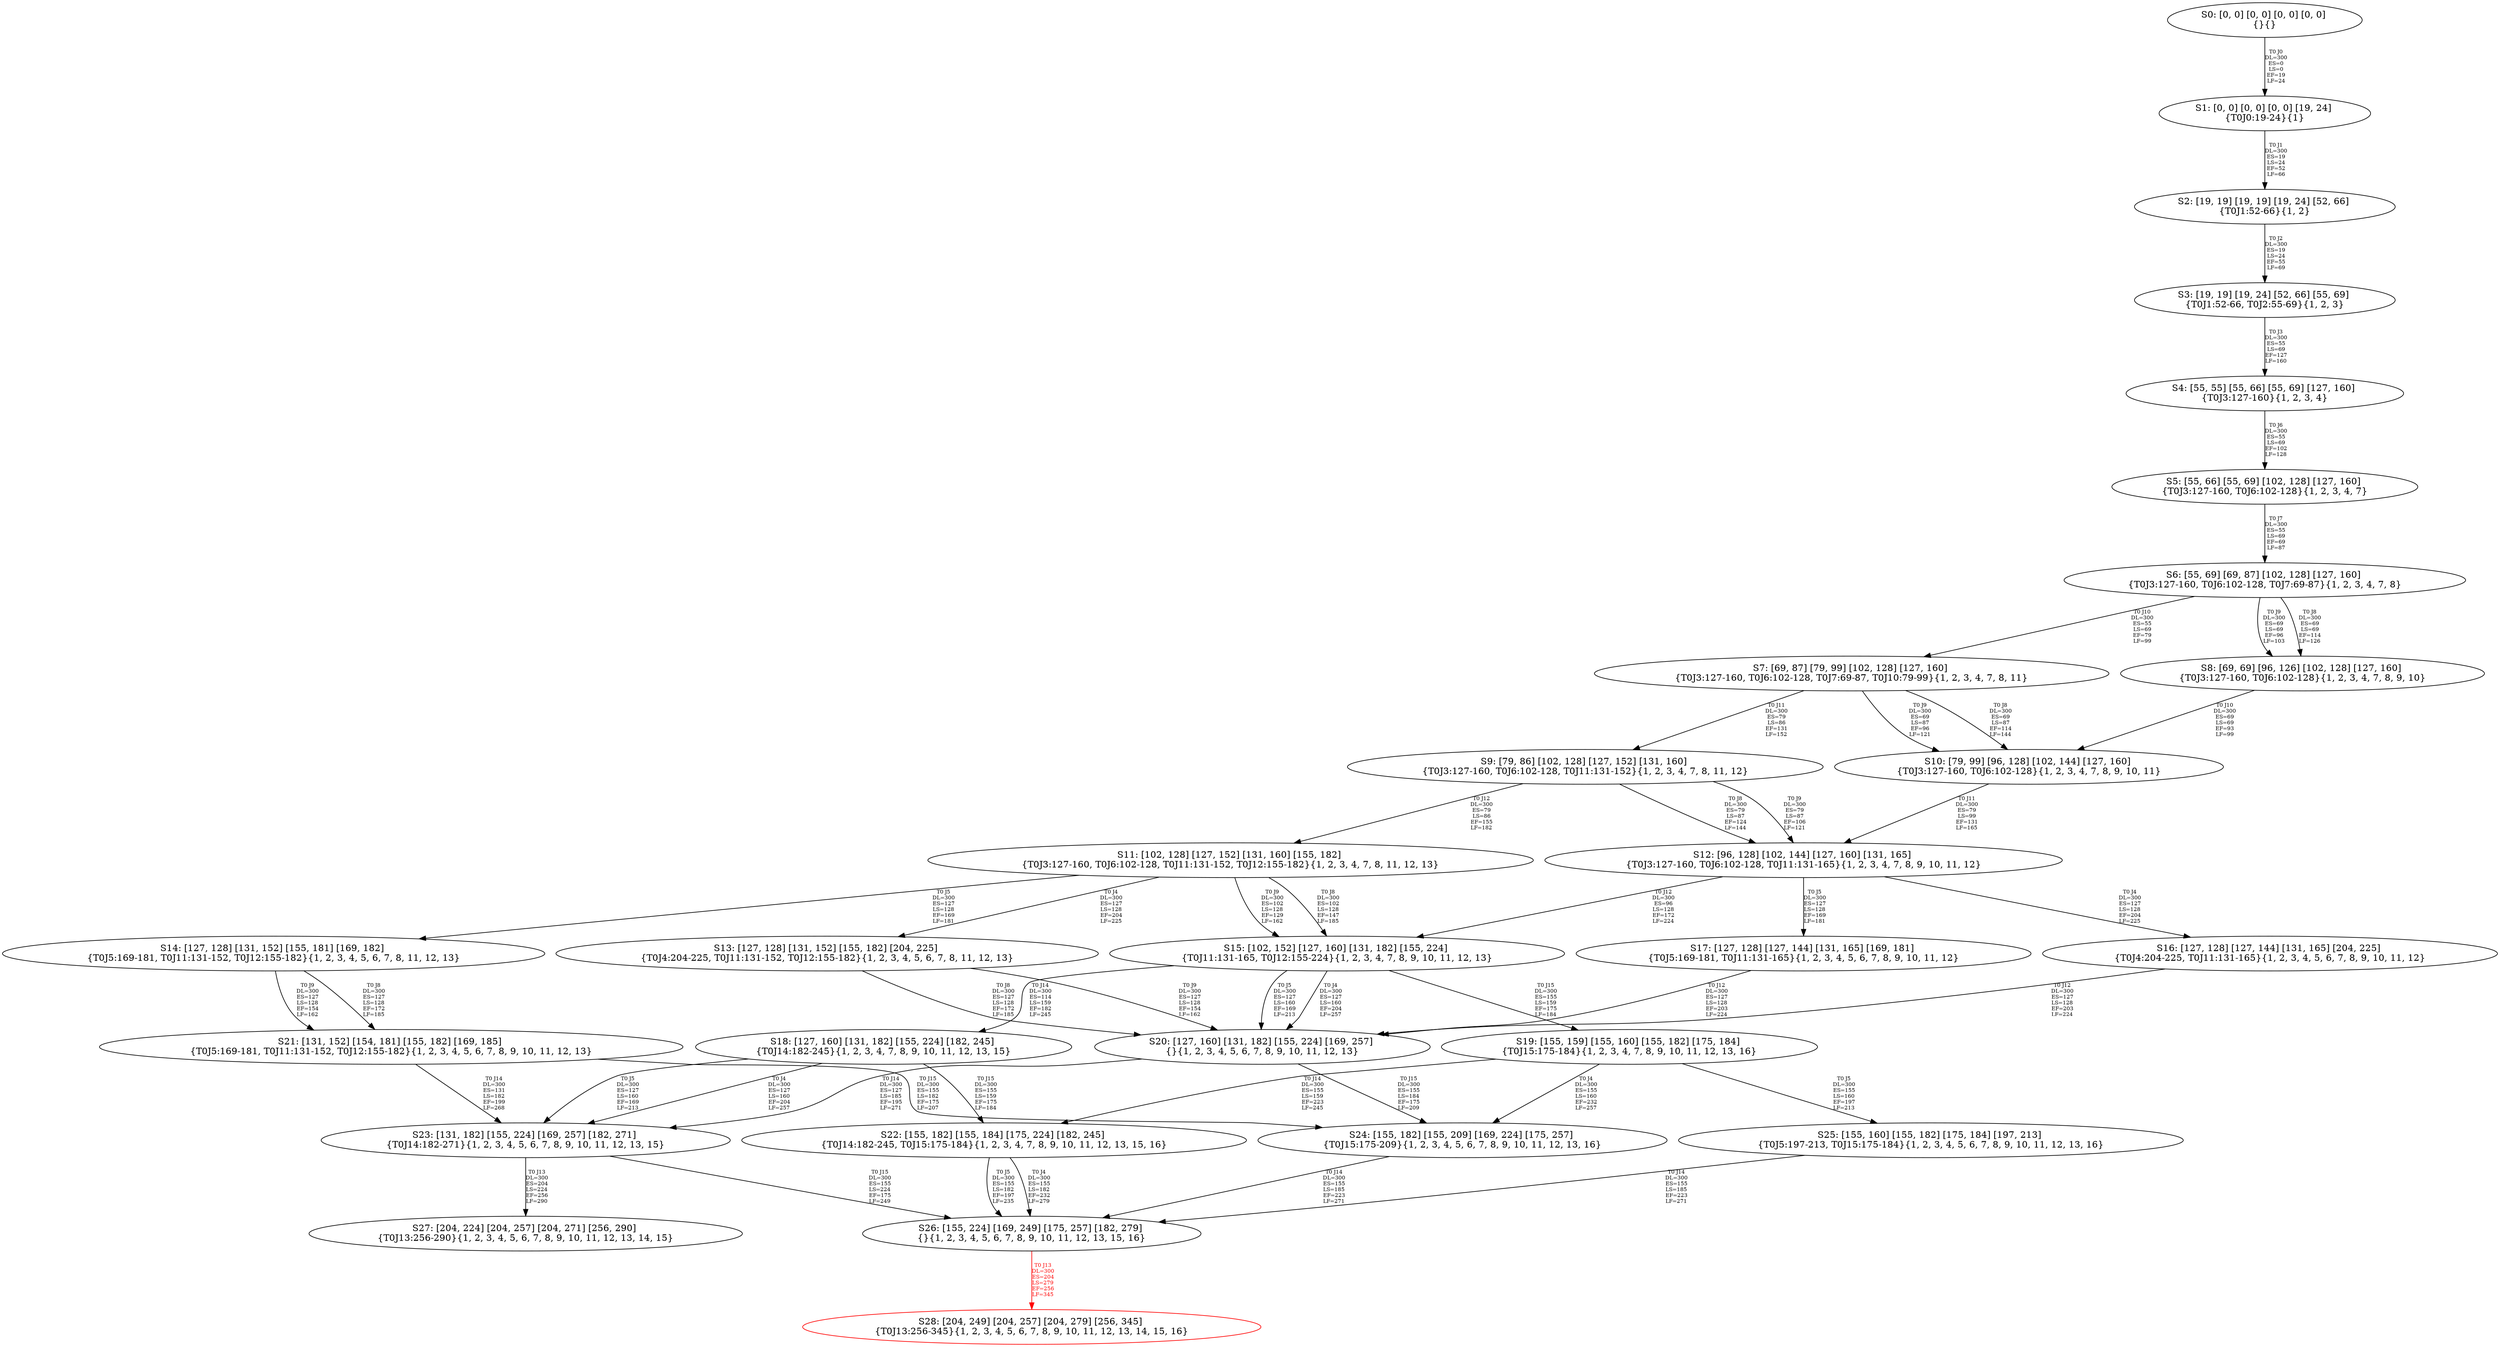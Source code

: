 digraph {
	S0[label="S0: [0, 0] [0, 0] [0, 0] [0, 0] \n{}{}"];
	S1[label="S1: [0, 0] [0, 0] [0, 0] [19, 24] \n{T0J0:19-24}{1}"];
	S2[label="S2: [19, 19] [19, 19] [19, 24] [52, 66] \n{T0J1:52-66}{1, 2}"];
	S3[label="S3: [19, 19] [19, 24] [52, 66] [55, 69] \n{T0J1:52-66, T0J2:55-69}{1, 2, 3}"];
	S4[label="S4: [55, 55] [55, 66] [55, 69] [127, 160] \n{T0J3:127-160}{1, 2, 3, 4}"];
	S5[label="S5: [55, 66] [55, 69] [102, 128] [127, 160] \n{T0J3:127-160, T0J6:102-128}{1, 2, 3, 4, 7}"];
	S6[label="S6: [55, 69] [69, 87] [102, 128] [127, 160] \n{T0J3:127-160, T0J6:102-128, T0J7:69-87}{1, 2, 3, 4, 7, 8}"];
	S7[label="S7: [69, 87] [79, 99] [102, 128] [127, 160] \n{T0J3:127-160, T0J6:102-128, T0J7:69-87, T0J10:79-99}{1, 2, 3, 4, 7, 8, 11}"];
	S8[label="S8: [69, 69] [96, 126] [102, 128] [127, 160] \n{T0J3:127-160, T0J6:102-128}{1, 2, 3, 4, 7, 8, 9, 10}"];
	S9[label="S9: [79, 86] [102, 128] [127, 152] [131, 160] \n{T0J3:127-160, T0J6:102-128, T0J11:131-152}{1, 2, 3, 4, 7, 8, 11, 12}"];
	S10[label="S10: [79, 99] [96, 128] [102, 144] [127, 160] \n{T0J3:127-160, T0J6:102-128}{1, 2, 3, 4, 7, 8, 9, 10, 11}"];
	S11[label="S11: [102, 128] [127, 152] [131, 160] [155, 182] \n{T0J3:127-160, T0J6:102-128, T0J11:131-152, T0J12:155-182}{1, 2, 3, 4, 7, 8, 11, 12, 13}"];
	S12[label="S12: [96, 128] [102, 144] [127, 160] [131, 165] \n{T0J3:127-160, T0J6:102-128, T0J11:131-165}{1, 2, 3, 4, 7, 8, 9, 10, 11, 12}"];
	S13[label="S13: [127, 128] [131, 152] [155, 182] [204, 225] \n{T0J4:204-225, T0J11:131-152, T0J12:155-182}{1, 2, 3, 4, 5, 6, 7, 8, 11, 12, 13}"];
	S14[label="S14: [127, 128] [131, 152] [155, 181] [169, 182] \n{T0J5:169-181, T0J11:131-152, T0J12:155-182}{1, 2, 3, 4, 5, 6, 7, 8, 11, 12, 13}"];
	S15[label="S15: [102, 152] [127, 160] [131, 182] [155, 224] \n{T0J11:131-165, T0J12:155-224}{1, 2, 3, 4, 7, 8, 9, 10, 11, 12, 13}"];
	S16[label="S16: [127, 128] [127, 144] [131, 165] [204, 225] \n{T0J4:204-225, T0J11:131-165}{1, 2, 3, 4, 5, 6, 7, 8, 9, 10, 11, 12}"];
	S17[label="S17: [127, 128] [127, 144] [131, 165] [169, 181] \n{T0J5:169-181, T0J11:131-165}{1, 2, 3, 4, 5, 6, 7, 8, 9, 10, 11, 12}"];
	S18[label="S18: [127, 160] [131, 182] [155, 224] [182, 245] \n{T0J14:182-245}{1, 2, 3, 4, 7, 8, 9, 10, 11, 12, 13, 15}"];
	S19[label="S19: [155, 159] [155, 160] [155, 182] [175, 184] \n{T0J15:175-184}{1, 2, 3, 4, 7, 8, 9, 10, 11, 12, 13, 16}"];
	S20[label="S20: [127, 160] [131, 182] [155, 224] [169, 257] \n{}{1, 2, 3, 4, 5, 6, 7, 8, 9, 10, 11, 12, 13}"];
	S21[label="S21: [131, 152] [154, 181] [155, 182] [169, 185] \n{T0J5:169-181, T0J11:131-152, T0J12:155-182}{1, 2, 3, 4, 5, 6, 7, 8, 9, 10, 11, 12, 13}"];
	S22[label="S22: [155, 182] [155, 184] [175, 224] [182, 245] \n{T0J14:182-245, T0J15:175-184}{1, 2, 3, 4, 7, 8, 9, 10, 11, 12, 13, 15, 16}"];
	S23[label="S23: [131, 182] [155, 224] [169, 257] [182, 271] \n{T0J14:182-271}{1, 2, 3, 4, 5, 6, 7, 8, 9, 10, 11, 12, 13, 15}"];
	S24[label="S24: [155, 182] [155, 209] [169, 224] [175, 257] \n{T0J15:175-209}{1, 2, 3, 4, 5, 6, 7, 8, 9, 10, 11, 12, 13, 16}"];
	S25[label="S25: [155, 160] [155, 182] [175, 184] [197, 213] \n{T0J5:197-213, T0J15:175-184}{1, 2, 3, 4, 5, 6, 7, 8, 9, 10, 11, 12, 13, 16}"];
	S26[label="S26: [155, 224] [169, 249] [175, 257] [182, 279] \n{}{1, 2, 3, 4, 5, 6, 7, 8, 9, 10, 11, 12, 13, 15, 16}"];
	S27[label="S27: [204, 224] [204, 257] [204, 271] [256, 290] \n{T0J13:256-290}{1, 2, 3, 4, 5, 6, 7, 8, 9, 10, 11, 12, 13, 14, 15}"];
	S28[label="S28: [204, 249] [204, 257] [204, 279] [256, 345] \n{T0J13:256-345}{1, 2, 3, 4, 5, 6, 7, 8, 9, 10, 11, 12, 13, 14, 15, 16}"];
	S0 -> S1[label="T0 J0\nDL=300\nES=0\nLS=0\nEF=19\nLF=24",fontsize=8];
	S1 -> S2[label="T0 J1\nDL=300\nES=19\nLS=24\nEF=52\nLF=66",fontsize=8];
	S2 -> S3[label="T0 J2\nDL=300\nES=19\nLS=24\nEF=55\nLF=69",fontsize=8];
	S3 -> S4[label="T0 J3\nDL=300\nES=55\nLS=69\nEF=127\nLF=160",fontsize=8];
	S4 -> S5[label="T0 J6\nDL=300\nES=55\nLS=69\nEF=102\nLF=128",fontsize=8];
	S5 -> S6[label="T0 J7\nDL=300\nES=55\nLS=69\nEF=69\nLF=87",fontsize=8];
	S6 -> S8[label="T0 J8\nDL=300\nES=69\nLS=69\nEF=114\nLF=126",fontsize=8];
	S6 -> S8[label="T0 J9\nDL=300\nES=69\nLS=69\nEF=96\nLF=103",fontsize=8];
	S6 -> S7[label="T0 J10\nDL=300\nES=55\nLS=69\nEF=79\nLF=99",fontsize=8];
	S7 -> S10[label="T0 J8\nDL=300\nES=69\nLS=87\nEF=114\nLF=144",fontsize=8];
	S7 -> S10[label="T0 J9\nDL=300\nES=69\nLS=87\nEF=96\nLF=121",fontsize=8];
	S7 -> S9[label="T0 J11\nDL=300\nES=79\nLS=86\nEF=131\nLF=152",fontsize=8];
	S8 -> S10[label="T0 J10\nDL=300\nES=69\nLS=69\nEF=93\nLF=99",fontsize=8];
	S9 -> S12[label="T0 J8\nDL=300\nES=79\nLS=87\nEF=124\nLF=144",fontsize=8];
	S9 -> S12[label="T0 J9\nDL=300\nES=79\nLS=87\nEF=106\nLF=121",fontsize=8];
	S9 -> S11[label="T0 J12\nDL=300\nES=79\nLS=86\nEF=155\nLF=182",fontsize=8];
	S10 -> S12[label="T0 J11\nDL=300\nES=79\nLS=99\nEF=131\nLF=165",fontsize=8];
	S11 -> S13[label="T0 J4\nDL=300\nES=127\nLS=128\nEF=204\nLF=225",fontsize=8];
	S11 -> S14[label="T0 J5\nDL=300\nES=127\nLS=128\nEF=169\nLF=181",fontsize=8];
	S11 -> S15[label="T0 J8\nDL=300\nES=102\nLS=128\nEF=147\nLF=185",fontsize=8];
	S11 -> S15[label="T0 J9\nDL=300\nES=102\nLS=128\nEF=129\nLF=162",fontsize=8];
	S12 -> S16[label="T0 J4\nDL=300\nES=127\nLS=128\nEF=204\nLF=225",fontsize=8];
	S12 -> S17[label="T0 J5\nDL=300\nES=127\nLS=128\nEF=169\nLF=181",fontsize=8];
	S12 -> S15[label="T0 J12\nDL=300\nES=96\nLS=128\nEF=172\nLF=224",fontsize=8];
	S13 -> S20[label="T0 J8\nDL=300\nES=127\nLS=128\nEF=172\nLF=185",fontsize=8];
	S13 -> S20[label="T0 J9\nDL=300\nES=127\nLS=128\nEF=154\nLF=162",fontsize=8];
	S14 -> S21[label="T0 J8\nDL=300\nES=127\nLS=128\nEF=172\nLF=185",fontsize=8];
	S14 -> S21[label="T0 J9\nDL=300\nES=127\nLS=128\nEF=154\nLF=162",fontsize=8];
	S15 -> S20[label="T0 J4\nDL=300\nES=127\nLS=160\nEF=204\nLF=257",fontsize=8];
	S15 -> S20[label="T0 J5\nDL=300\nES=127\nLS=160\nEF=169\nLF=213",fontsize=8];
	S15 -> S18[label="T0 J14\nDL=300\nES=114\nLS=159\nEF=182\nLF=245",fontsize=8];
	S15 -> S19[label="T0 J15\nDL=300\nES=155\nLS=159\nEF=175\nLF=184",fontsize=8];
	S16 -> S20[label="T0 J12\nDL=300\nES=127\nLS=128\nEF=203\nLF=224",fontsize=8];
	S17 -> S20[label="T0 J12\nDL=300\nES=127\nLS=128\nEF=203\nLF=224",fontsize=8];
	S18 -> S23[label="T0 J4\nDL=300\nES=127\nLS=160\nEF=204\nLF=257",fontsize=8];
	S18 -> S23[label="T0 J5\nDL=300\nES=127\nLS=160\nEF=169\nLF=213",fontsize=8];
	S18 -> S22[label="T0 J15\nDL=300\nES=155\nLS=159\nEF=175\nLF=184",fontsize=8];
	S19 -> S24[label="T0 J4\nDL=300\nES=155\nLS=160\nEF=232\nLF=257",fontsize=8];
	S19 -> S25[label="T0 J5\nDL=300\nES=155\nLS=160\nEF=197\nLF=213",fontsize=8];
	S19 -> S22[label="T0 J14\nDL=300\nES=155\nLS=159\nEF=223\nLF=245",fontsize=8];
	S20 -> S23[label="T0 J14\nDL=300\nES=127\nLS=185\nEF=195\nLF=271",fontsize=8];
	S20 -> S24[label="T0 J15\nDL=300\nES=155\nLS=184\nEF=175\nLF=209",fontsize=8];
	S21 -> S23[label="T0 J14\nDL=300\nES=131\nLS=182\nEF=199\nLF=268",fontsize=8];
	S21 -> S24[label="T0 J15\nDL=300\nES=155\nLS=182\nEF=175\nLF=207",fontsize=8];
	S22 -> S26[label="T0 J4\nDL=300\nES=155\nLS=182\nEF=232\nLF=279",fontsize=8];
	S22 -> S26[label="T0 J5\nDL=300\nES=155\nLS=182\nEF=197\nLF=235",fontsize=8];
	S23 -> S27[label="T0 J13\nDL=300\nES=204\nLS=224\nEF=256\nLF=290",fontsize=8];
	S23 -> S26[label="T0 J15\nDL=300\nES=155\nLS=224\nEF=175\nLF=249",fontsize=8];
	S24 -> S26[label="T0 J14\nDL=300\nES=155\nLS=185\nEF=223\nLF=271",fontsize=8];
	S25 -> S26[label="T0 J14\nDL=300\nES=155\nLS=185\nEF=223\nLF=271",fontsize=8];
	S26 -> S28[label="T0 J13\nDL=300\nES=204\nLS=279\nEF=256\nLF=345",color=Red,fontcolor=Red,fontsize=8];
S28[color=Red];
}
